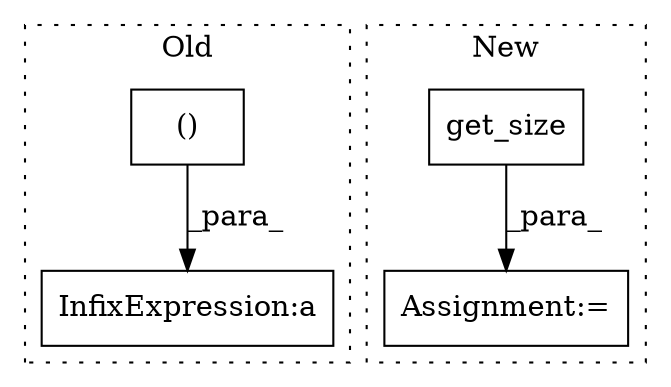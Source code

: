 digraph G {
subgraph cluster0 {
1 [label="()" a="106" s="16680" l="38" shape="box"];
3 [label="InfixExpression:a" a="27" s="16718" l="4" shape="box"];
label = "Old";
style="dotted";
}
subgraph cluster1 {
2 [label="get_size" a="32" s="16548,16567" l="9,1" shape="box"];
4 [label="Assignment:=" a="7" s="16547" l="1" shape="box"];
label = "New";
style="dotted";
}
1 -> 3 [label="_para_"];
2 -> 4 [label="_para_"];
}